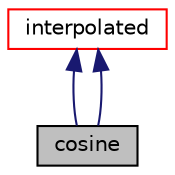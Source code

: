 digraph "cosine"
{
  bgcolor="transparent";
  edge [fontname="Helvetica",fontsize="10",labelfontname="Helvetica",labelfontsize="10"];
  node [fontname="Helvetica",fontsize="10",shape=record];
  Node4 [label="cosine",height=0.2,width=0.4,color="black", fillcolor="grey75", style="filled", fontcolor="black"];
  Node5 -> Node4 [dir="back",color="midnightblue",fontsize="10",style="solid",fontname="Helvetica"];
  Node5 [label="interpolated",height=0.2,width=0.4,color="red",URL="$a02572.html"];
  Node5 -> Node4 [dir="back",color="midnightblue",fontsize="10",style="solid",fontname="Helvetica"];
}
